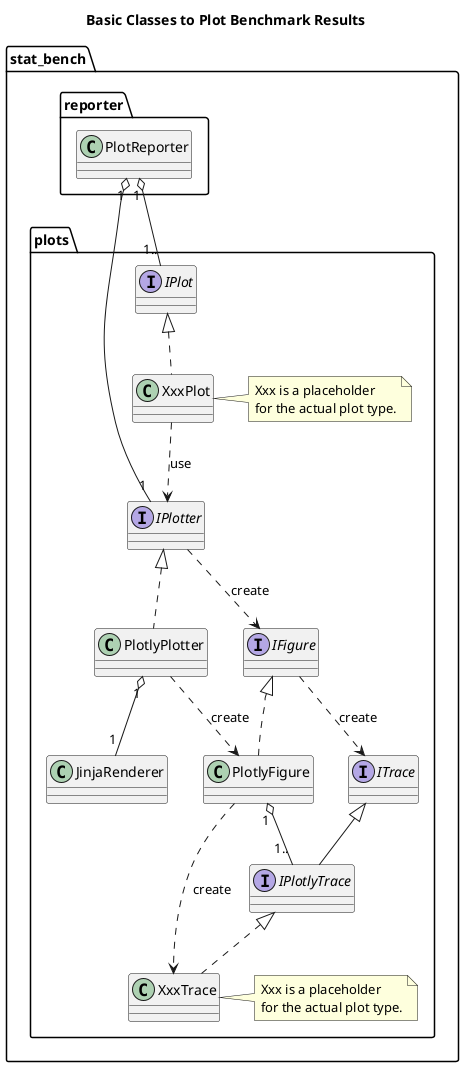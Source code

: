 @startuml classes_plot

title Basic Classes to Plot Benchmark Results

package stat_bench {
    package reporter {
        class PlotReporter
    }

    package plots {
        interface IPlotter
        PlotReporter "1" o-- "1" IPlotter

        class PlotlyPlotter
        IPlotter <|.. PlotlyPlotter

        interface IFigure
        IPlotter ..> IFigure : create

        class PlotlyFigure
        IFigure <|.. PlotlyFigure
        PlotlyPlotter ..> PlotlyFigure : create

        interface ITrace
        IFigure ..> ITrace : create

        interface IPlotlyTrace
        ITrace <|-- IPlotlyTrace
        PlotlyFigure "1" o-- "1.." IPlotlyTrace

        class XxxTrace
        note right
            Xxx is a placeholder
            for the actual plot type.
        end note
        IPlotlyTrace <|.. XxxTrace
        PlotlyFigure ..> XxxTrace : create

        class JinjaRenderer
        PlotlyPlotter "1" o-- "1" JinjaRenderer

        interface IPlot
        PlotReporter "1" o-- "1.." IPlot

        class XxxPlot
        note right
            Xxx is a placeholder
            for the actual plot type.
        end note
        IPlot <|.. XxxPlot
        XxxPlot ..> IPlotter : use
    }
}

@enduml
